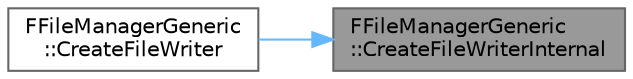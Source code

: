 digraph "FFileManagerGeneric::CreateFileWriterInternal"
{
 // INTERACTIVE_SVG=YES
 // LATEX_PDF_SIZE
  bgcolor="transparent";
  edge [fontname=Helvetica,fontsize=10,labelfontname=Helvetica,labelfontsize=10];
  node [fontname=Helvetica,fontsize=10,shape=box,height=0.2,width=0.4];
  rankdir="RL";
  Node1 [id="Node000001",label="FFileManagerGeneric\l::CreateFileWriterInternal",height=0.2,width=0.4,color="gray40", fillcolor="grey60", style="filled", fontcolor="black",tooltip=" "];
  Node1 -> Node2 [id="edge1_Node000001_Node000002",dir="back",color="steelblue1",style="solid",tooltip=" "];
  Node2 [id="Node000002",label="FFileManagerGeneric\l::CreateFileWriter",height=0.2,width=0.4,color="grey40", fillcolor="white", style="filled",URL="$d1/d87/classFFileManagerGeneric.html#ae91a7821feaf6e9a8c85d73c8b11f107",tooltip="Opens a file for writing and create an FArchive which can be used to write to it."];
}
